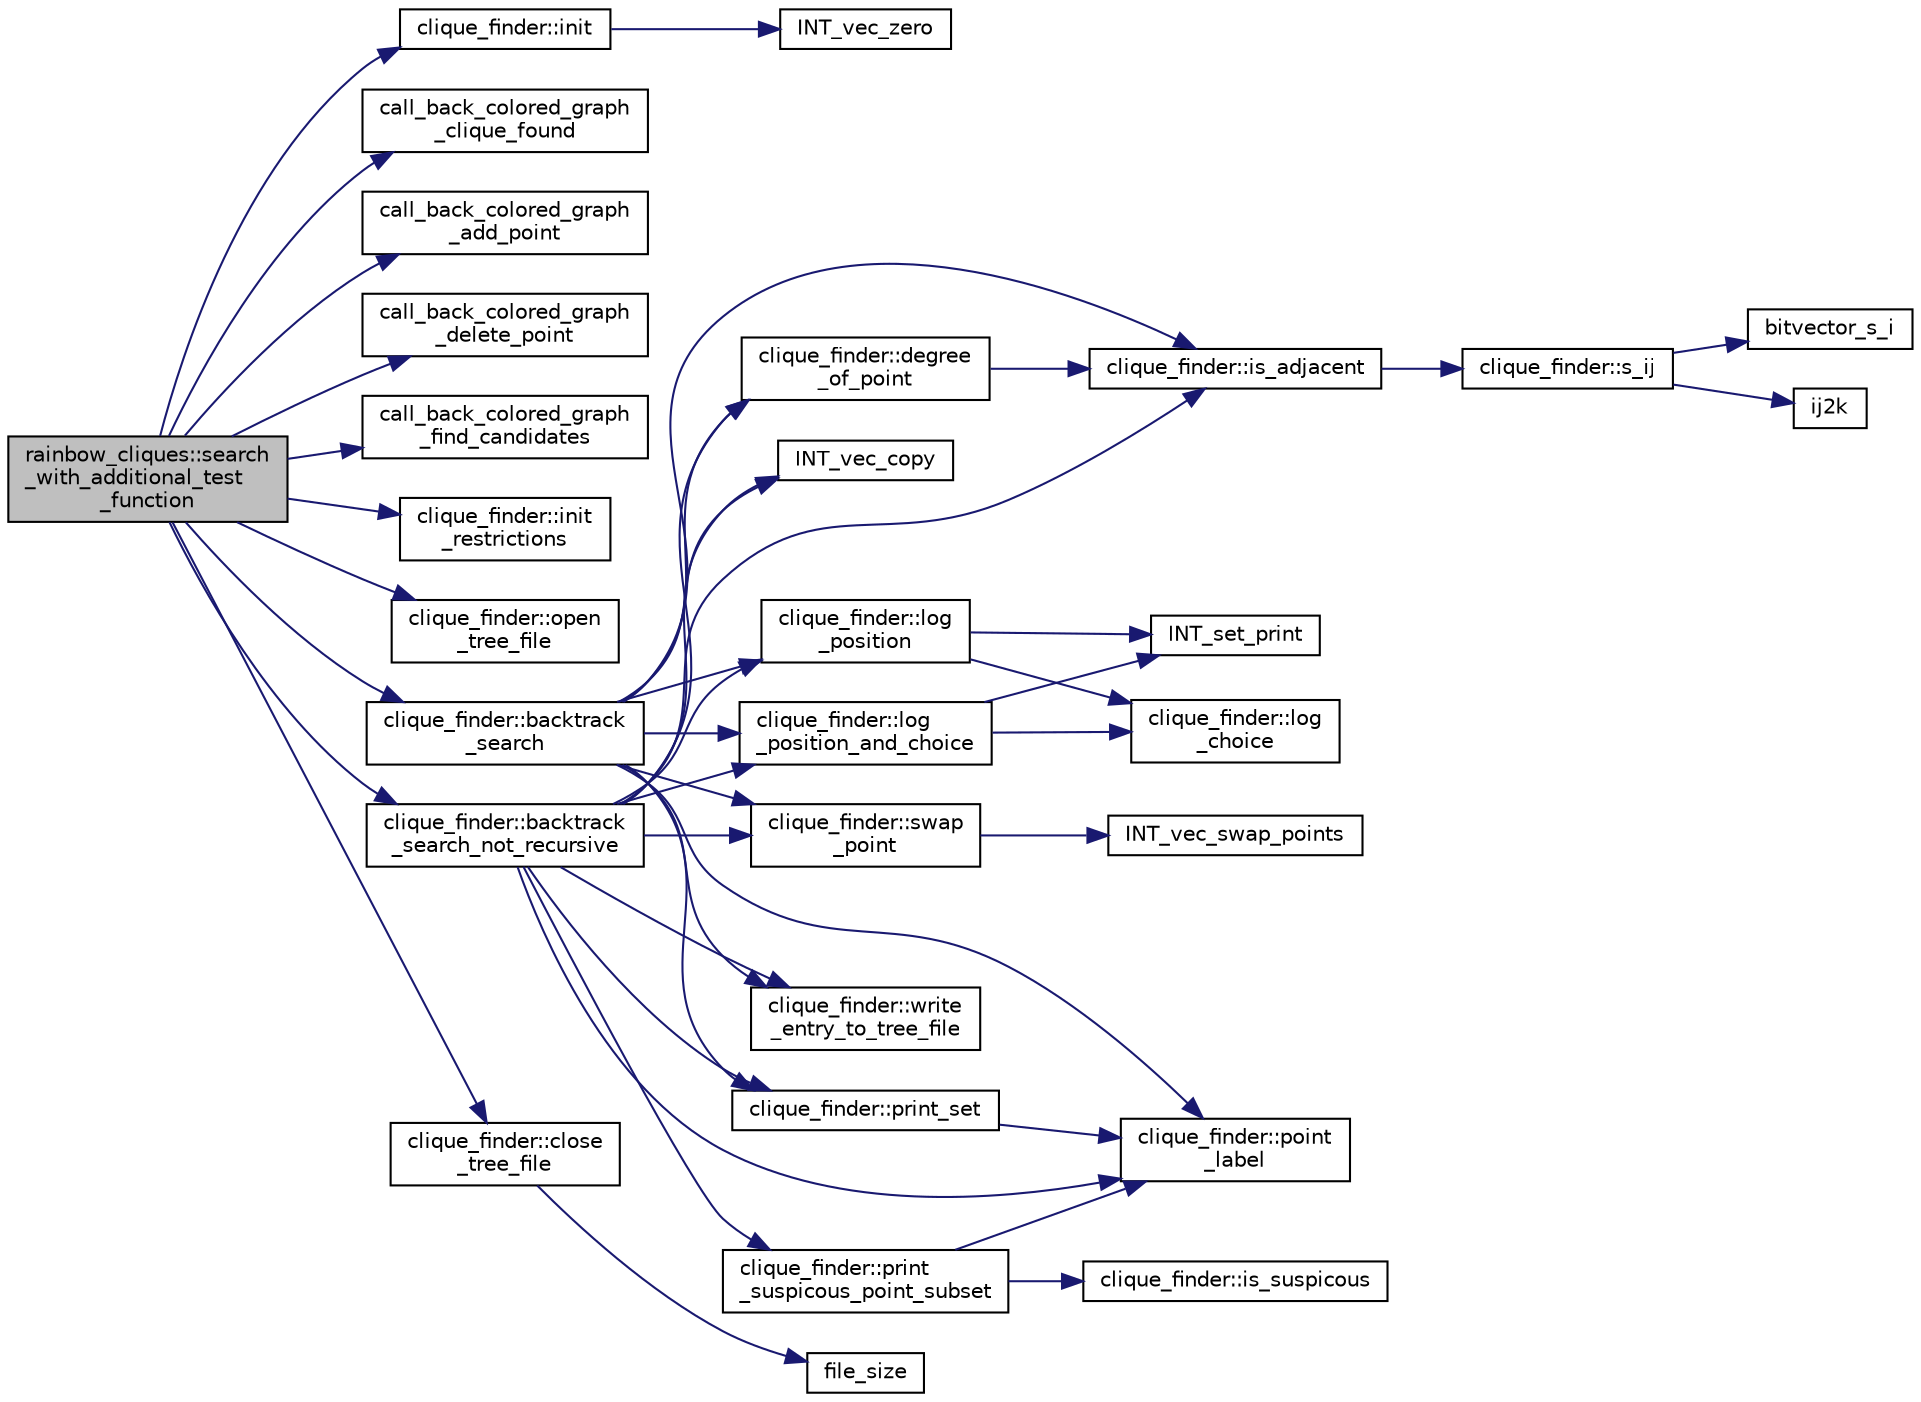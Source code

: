 digraph "rainbow_cliques::search_with_additional_test_function"
{
  edge [fontname="Helvetica",fontsize="10",labelfontname="Helvetica",labelfontsize="10"];
  node [fontname="Helvetica",fontsize="10",shape=record];
  rankdir="LR";
  Node68 [label="rainbow_cliques::search\l_with_additional_test\l_function",height=0.2,width=0.4,color="black", fillcolor="grey75", style="filled", fontcolor="black"];
  Node68 -> Node69 [color="midnightblue",fontsize="10",style="solid",fontname="Helvetica"];
  Node69 [label="clique_finder::init",height=0.2,width=0.4,color="black", fillcolor="white", style="filled",URL="$dc/d82/classclique__finder.html#a08cf3fd0ec4186cc3d108928a9a27161"];
  Node69 -> Node70 [color="midnightblue",fontsize="10",style="solid",fontname="Helvetica"];
  Node70 [label="INT_vec_zero",height=0.2,width=0.4,color="black", fillcolor="white", style="filled",URL="$df/dbf/sajeeb_8_c.html#aa8c9c7977203577026080f546fe4980f"];
  Node68 -> Node71 [color="midnightblue",fontsize="10",style="solid",fontname="Helvetica"];
  Node71 [label="call_back_colored_graph\l_clique_found",height=0.2,width=0.4,color="black", fillcolor="white", style="filled",URL="$df/dbf/sajeeb_8_c.html#a89374a6e88e7da1264c7e1b594ec3559"];
  Node68 -> Node72 [color="midnightblue",fontsize="10",style="solid",fontname="Helvetica"];
  Node72 [label="call_back_colored_graph\l_add_point",height=0.2,width=0.4,color="black", fillcolor="white", style="filled",URL="$df/dbf/sajeeb_8_c.html#adbbbaff1d90e06bf0b1b59cd1b0a596e"];
  Node68 -> Node73 [color="midnightblue",fontsize="10",style="solid",fontname="Helvetica"];
  Node73 [label="call_back_colored_graph\l_delete_point",height=0.2,width=0.4,color="black", fillcolor="white", style="filled",URL="$df/dbf/sajeeb_8_c.html#ac29d571afa3e2eeb6e05793570c59f9c"];
  Node68 -> Node74 [color="midnightblue",fontsize="10",style="solid",fontname="Helvetica"];
  Node74 [label="call_back_colored_graph\l_find_candidates",height=0.2,width=0.4,color="black", fillcolor="white", style="filled",URL="$df/dbf/sajeeb_8_c.html#ac65506da6701dee30f21f03457d89987"];
  Node68 -> Node75 [color="midnightblue",fontsize="10",style="solid",fontname="Helvetica"];
  Node75 [label="clique_finder::init\l_restrictions",height=0.2,width=0.4,color="black", fillcolor="white", style="filled",URL="$dc/d82/classclique__finder.html#a8ca9c5b2162ff6a95f00c329f33c60e0"];
  Node68 -> Node76 [color="midnightblue",fontsize="10",style="solid",fontname="Helvetica"];
  Node76 [label="clique_finder::open\l_tree_file",height=0.2,width=0.4,color="black", fillcolor="white", style="filled",URL="$dc/d82/classclique__finder.html#a1f0e664ae854fb4815b066f254431cfe"];
  Node68 -> Node77 [color="midnightblue",fontsize="10",style="solid",fontname="Helvetica"];
  Node77 [label="clique_finder::backtrack\l_search",height=0.2,width=0.4,color="black", fillcolor="white", style="filled",URL="$dc/d82/classclique__finder.html#a94ab299b0915409a3bc1084186393e0a"];
  Node77 -> Node78 [color="midnightblue",fontsize="10",style="solid",fontname="Helvetica"];
  Node78 [label="clique_finder::log\l_position",height=0.2,width=0.4,color="black", fillcolor="white", style="filled",URL="$dc/d82/classclique__finder.html#a6824d3ea2049ef742dccfec9733ed1ec"];
  Node78 -> Node79 [color="midnightblue",fontsize="10",style="solid",fontname="Helvetica"];
  Node79 [label="clique_finder::log\l_choice",height=0.2,width=0.4,color="black", fillcolor="white", style="filled",URL="$dc/d82/classclique__finder.html#a56075f72456d19c09a041f8c1c1b9927"];
  Node78 -> Node80 [color="midnightblue",fontsize="10",style="solid",fontname="Helvetica"];
  Node80 [label="INT_set_print",height=0.2,width=0.4,color="black", fillcolor="white", style="filled",URL="$df/dbf/sajeeb_8_c.html#a97614645ec11df30e0e896367f91ffd9"];
  Node77 -> Node81 [color="midnightblue",fontsize="10",style="solid",fontname="Helvetica"];
  Node81 [label="clique_finder::write\l_entry_to_tree_file",height=0.2,width=0.4,color="black", fillcolor="white", style="filled",URL="$dc/d82/classclique__finder.html#ad903a4dbd2188ead349dafd8fa0ef677"];
  Node77 -> Node82 [color="midnightblue",fontsize="10",style="solid",fontname="Helvetica"];
  Node82 [label="clique_finder::swap\l_point",height=0.2,width=0.4,color="black", fillcolor="white", style="filled",URL="$dc/d82/classclique__finder.html#a633ef9cbc0d127bb38ac2fff74afdf91"];
  Node82 -> Node83 [color="midnightblue",fontsize="10",style="solid",fontname="Helvetica"];
  Node83 [label="INT_vec_swap_points",height=0.2,width=0.4,color="black", fillcolor="white", style="filled",URL="$df/dbf/sajeeb_8_c.html#ab7fe4718a7a2f2c8ceb6ce44e4d6ac4e"];
  Node77 -> Node84 [color="midnightblue",fontsize="10",style="solid",fontname="Helvetica"];
  Node84 [label="clique_finder::is_adjacent",height=0.2,width=0.4,color="black", fillcolor="white", style="filled",URL="$dc/d82/classclique__finder.html#aa7d5513917099f0382cca14b9848360f"];
  Node84 -> Node85 [color="midnightblue",fontsize="10",style="solid",fontname="Helvetica"];
  Node85 [label="clique_finder::s_ij",height=0.2,width=0.4,color="black", fillcolor="white", style="filled",URL="$dc/d82/classclique__finder.html#acf6a483e2606040f80042b9de80e4b7b"];
  Node85 -> Node86 [color="midnightblue",fontsize="10",style="solid",fontname="Helvetica"];
  Node86 [label="bitvector_s_i",height=0.2,width=0.4,color="black", fillcolor="white", style="filled",URL="$df/dbf/sajeeb_8_c.html#ac0135a3681a44df3fe7af1545676fbe2"];
  Node85 -> Node87 [color="midnightblue",fontsize="10",style="solid",fontname="Helvetica"];
  Node87 [label="ij2k",height=0.2,width=0.4,color="black", fillcolor="white", style="filled",URL="$df/dbf/sajeeb_8_c.html#a68a0fe85ad4b80a9220cb33f9c4c0042"];
  Node77 -> Node88 [color="midnightblue",fontsize="10",style="solid",fontname="Helvetica"];
  Node88 [label="clique_finder::degree\l_of_point",height=0.2,width=0.4,color="black", fillcolor="white", style="filled",URL="$dc/d82/classclique__finder.html#ad3f084a4d6dfad8cd283f57933d6490d"];
  Node88 -> Node84 [color="midnightblue",fontsize="10",style="solid",fontname="Helvetica"];
  Node77 -> Node89 [color="midnightblue",fontsize="10",style="solid",fontname="Helvetica"];
  Node89 [label="clique_finder::point\l_label",height=0.2,width=0.4,color="black", fillcolor="white", style="filled",URL="$dc/d82/classclique__finder.html#aa700ea6605ea944583078acfc7ed63df"];
  Node77 -> Node90 [color="midnightblue",fontsize="10",style="solid",fontname="Helvetica"];
  Node90 [label="INT_vec_copy",height=0.2,width=0.4,color="black", fillcolor="white", style="filled",URL="$df/dbf/sajeeb_8_c.html#ac2d875e27e009af6ec04d17254d11075"];
  Node77 -> Node91 [color="midnightblue",fontsize="10",style="solid",fontname="Helvetica"];
  Node91 [label="clique_finder::log\l_position_and_choice",height=0.2,width=0.4,color="black", fillcolor="white", style="filled",URL="$dc/d82/classclique__finder.html#aa4b011fdcab17998ca2fdd181a8f760f"];
  Node91 -> Node79 [color="midnightblue",fontsize="10",style="solid",fontname="Helvetica"];
  Node91 -> Node80 [color="midnightblue",fontsize="10",style="solid",fontname="Helvetica"];
  Node77 -> Node92 [color="midnightblue",fontsize="10",style="solid",fontname="Helvetica"];
  Node92 [label="clique_finder::print_set",height=0.2,width=0.4,color="black", fillcolor="white", style="filled",URL="$dc/d82/classclique__finder.html#a850b257f0043aea4067ff9afbd554194"];
  Node92 -> Node89 [color="midnightblue",fontsize="10",style="solid",fontname="Helvetica"];
  Node68 -> Node93 [color="midnightblue",fontsize="10",style="solid",fontname="Helvetica"];
  Node93 [label="clique_finder::backtrack\l_search_not_recursive",height=0.2,width=0.4,color="black", fillcolor="white", style="filled",URL="$dc/d82/classclique__finder.html#acc978a5b3e9fcd0c8e4a9b08d49d94e0"];
  Node93 -> Node78 [color="midnightblue",fontsize="10",style="solid",fontname="Helvetica"];
  Node93 -> Node81 [color="midnightblue",fontsize="10",style="solid",fontname="Helvetica"];
  Node93 -> Node82 [color="midnightblue",fontsize="10",style="solid",fontname="Helvetica"];
  Node93 -> Node84 [color="midnightblue",fontsize="10",style="solid",fontname="Helvetica"];
  Node93 -> Node94 [color="midnightblue",fontsize="10",style="solid",fontname="Helvetica"];
  Node94 [label="clique_finder::print\l_suspicous_point_subset",height=0.2,width=0.4,color="black", fillcolor="white", style="filled",URL="$dc/d82/classclique__finder.html#a9e90371ec043309aabba9b7bd805fb51"];
  Node94 -> Node95 [color="midnightblue",fontsize="10",style="solid",fontname="Helvetica"];
  Node95 [label="clique_finder::is_suspicous",height=0.2,width=0.4,color="black", fillcolor="white", style="filled",URL="$dc/d82/classclique__finder.html#a82f559891be5667448d75ebc8aff0584"];
  Node94 -> Node89 [color="midnightblue",fontsize="10",style="solid",fontname="Helvetica"];
  Node93 -> Node88 [color="midnightblue",fontsize="10",style="solid",fontname="Helvetica"];
  Node93 -> Node89 [color="midnightblue",fontsize="10",style="solid",fontname="Helvetica"];
  Node93 -> Node90 [color="midnightblue",fontsize="10",style="solid",fontname="Helvetica"];
  Node93 -> Node91 [color="midnightblue",fontsize="10",style="solid",fontname="Helvetica"];
  Node93 -> Node92 [color="midnightblue",fontsize="10",style="solid",fontname="Helvetica"];
  Node68 -> Node96 [color="midnightblue",fontsize="10",style="solid",fontname="Helvetica"];
  Node96 [label="clique_finder::close\l_tree_file",height=0.2,width=0.4,color="black", fillcolor="white", style="filled",URL="$dc/d82/classclique__finder.html#af6a7aae43d6a1a424f9e57786b490c6c"];
  Node96 -> Node97 [color="midnightblue",fontsize="10",style="solid",fontname="Helvetica"];
  Node97 [label="file_size",height=0.2,width=0.4,color="black", fillcolor="white", style="filled",URL="$df/dbf/sajeeb_8_c.html#a5c37cf5785204b6e9adf647dc14d0e50"];
}

